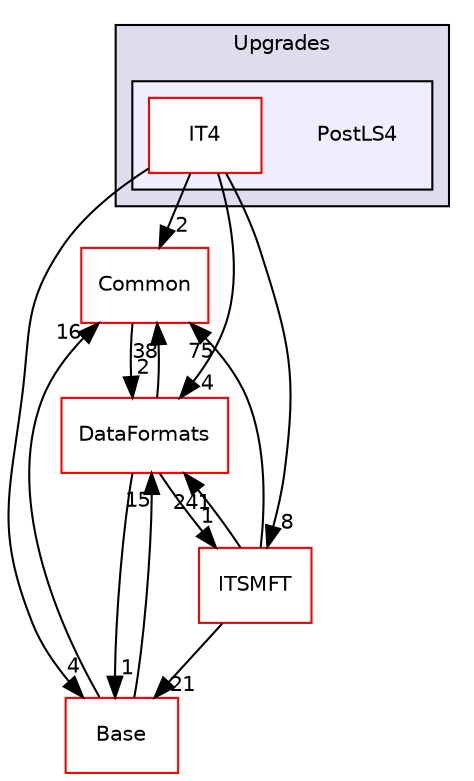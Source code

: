 digraph "/home/travis/build/AliceO2Group/AliceO2/Detectors/Upgrades/PostLS4" {
  bgcolor=transparent;
  compound=true
  node [ fontsize="10", fontname="Helvetica"];
  edge [ labelfontsize="10", labelfontname="Helvetica"];
  subgraph clusterdir_4b0885c57a9e0f5b3b724ebcd74c1029 {
    graph [ bgcolor="#ddddee", pencolor="black", label="Upgrades" fontname="Helvetica", fontsize="10", URL="dir_4b0885c57a9e0f5b3b724ebcd74c1029.html"]
  subgraph clusterdir_64967ae2db73fd2da713d15ccb7b1472 {
    graph [ bgcolor="#eeeeff", pencolor="black", label="" URL="dir_64967ae2db73fd2da713d15ccb7b1472.html"];
    dir_64967ae2db73fd2da713d15ccb7b1472 [shape=plaintext label="PostLS4"];
    dir_6e905d15f2dcd15a156161321058d7ad [shape=box label="IT4" color="red" fillcolor="white" style="filled" URL="dir_6e905d15f2dcd15a156161321058d7ad.html"];
  }
  }
  dir_4ab6b4cc6a7edbff49100e9123df213f [shape=box label="Common" color="red" URL="dir_4ab6b4cc6a7edbff49100e9123df213f.html"];
  dir_37c90836491b695b472bf98d1be8336b [shape=box label="Base" color="red" URL="dir_37c90836491b695b472bf98d1be8336b.html"];
  dir_1306292b77b40360479b729ac9ee7efe [shape=box label="ITSMFT" color="red" URL="dir_1306292b77b40360479b729ac9ee7efe.html"];
  dir_2171f7ec022c5423887b07c69b2f5b48 [shape=box label="DataFormats" color="red" URL="dir_2171f7ec022c5423887b07c69b2f5b48.html"];
  dir_4ab6b4cc6a7edbff49100e9123df213f->dir_2171f7ec022c5423887b07c69b2f5b48 [headlabel="2", labeldistance=1.5 headhref="dir_000036_000090.html"];
  dir_37c90836491b695b472bf98d1be8336b->dir_4ab6b4cc6a7edbff49100e9123df213f [headlabel="16", labeldistance=1.5 headhref="dir_000293_000036.html"];
  dir_37c90836491b695b472bf98d1be8336b->dir_2171f7ec022c5423887b07c69b2f5b48 [headlabel="15", labeldistance=1.5 headhref="dir_000293_000090.html"];
  dir_1306292b77b40360479b729ac9ee7efe->dir_4ab6b4cc6a7edbff49100e9123df213f [headlabel="75", labeldistance=1.5 headhref="dir_000053_000036.html"];
  dir_1306292b77b40360479b729ac9ee7efe->dir_37c90836491b695b472bf98d1be8336b [headlabel="21", labeldistance=1.5 headhref="dir_000053_000293.html"];
  dir_1306292b77b40360479b729ac9ee7efe->dir_2171f7ec022c5423887b07c69b2f5b48 [headlabel="241", labeldistance=1.5 headhref="dir_000053_000090.html"];
  dir_6e905d15f2dcd15a156161321058d7ad->dir_4ab6b4cc6a7edbff49100e9123df213f [headlabel="2", labeldistance=1.5 headhref="dir_000336_000036.html"];
  dir_6e905d15f2dcd15a156161321058d7ad->dir_37c90836491b695b472bf98d1be8336b [headlabel="4", labeldistance=1.5 headhref="dir_000336_000293.html"];
  dir_6e905d15f2dcd15a156161321058d7ad->dir_1306292b77b40360479b729ac9ee7efe [headlabel="8", labeldistance=1.5 headhref="dir_000336_000053.html"];
  dir_6e905d15f2dcd15a156161321058d7ad->dir_2171f7ec022c5423887b07c69b2f5b48 [headlabel="4", labeldistance=1.5 headhref="dir_000336_000090.html"];
  dir_2171f7ec022c5423887b07c69b2f5b48->dir_4ab6b4cc6a7edbff49100e9123df213f [headlabel="38", labeldistance=1.5 headhref="dir_000090_000036.html"];
  dir_2171f7ec022c5423887b07c69b2f5b48->dir_37c90836491b695b472bf98d1be8336b [headlabel="1", labeldistance=1.5 headhref="dir_000090_000293.html"];
  dir_2171f7ec022c5423887b07c69b2f5b48->dir_1306292b77b40360479b729ac9ee7efe [headlabel="1", labeldistance=1.5 headhref="dir_000090_000053.html"];
}
